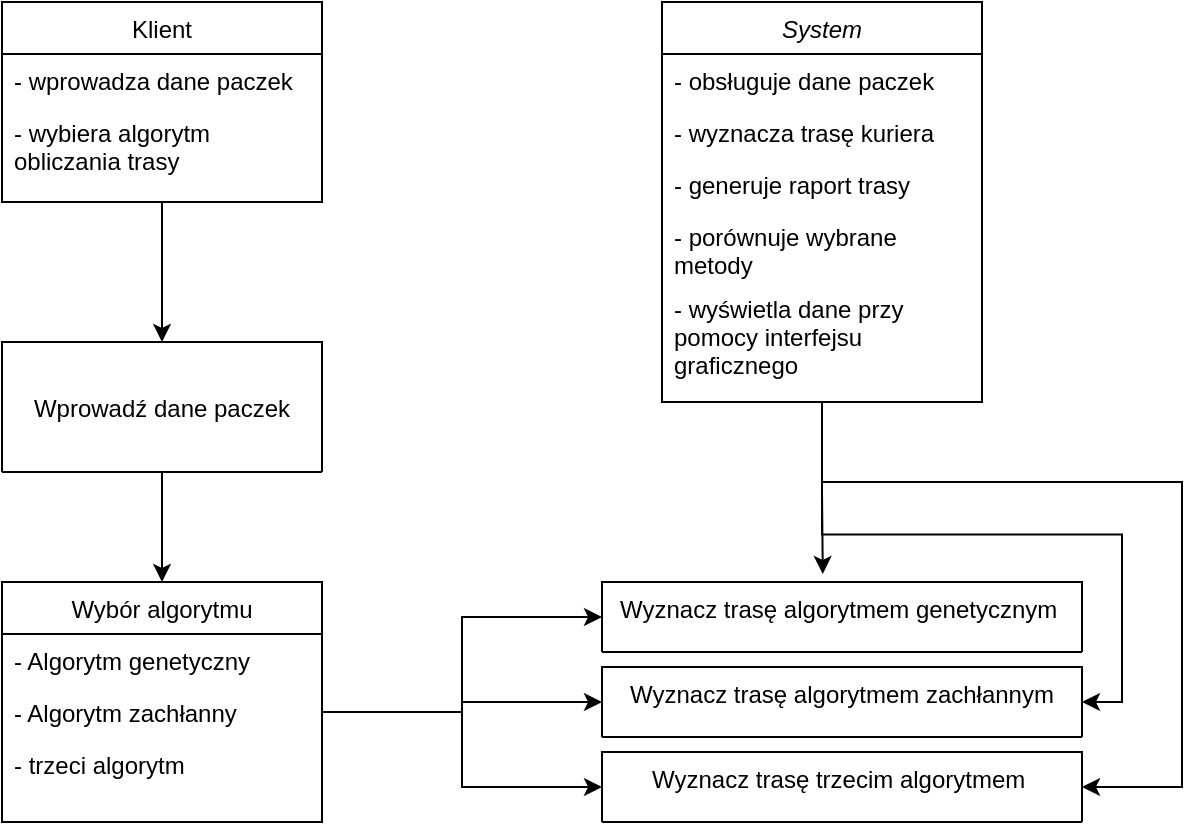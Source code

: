 <mxfile version="24.9.0">
  <diagram name="Strona-1" id="LrK59yYDEcEBMB1EOHmH">
    <mxGraphModel dx="925" dy="535" grid="1" gridSize="10" guides="1" tooltips="1" connect="1" arrows="1" fold="1" page="1" pageScale="1" pageWidth="827" pageHeight="1169" math="0" shadow="0">
      <root>
        <mxCell id="0" />
        <mxCell id="1" parent="0" />
        <mxCell id="McWyT5HcXcCgDKssqy_F-67" style="edgeStyle=orthogonalEdgeStyle;rounded=0;orthogonalLoop=1;jettySize=auto;html=1;entryX=1;entryY=0.5;entryDx=0;entryDy=0;" edge="1" parent="1" source="McWyT5HcXcCgDKssqy_F-13" target="McWyT5HcXcCgDKssqy_F-61">
          <mxGeometry relative="1" as="geometry" />
        </mxCell>
        <mxCell id="McWyT5HcXcCgDKssqy_F-68" style="edgeStyle=orthogonalEdgeStyle;rounded=0;orthogonalLoop=1;jettySize=auto;html=1;entryX=1;entryY=0.5;entryDx=0;entryDy=0;" edge="1" parent="1" source="McWyT5HcXcCgDKssqy_F-13" target="McWyT5HcXcCgDKssqy_F-62">
          <mxGeometry relative="1" as="geometry">
            <Array as="points">
              <mxPoint x="560" y="450" />
              <mxPoint x="740" y="450" />
              <mxPoint x="740" y="603" />
            </Array>
          </mxGeometry>
        </mxCell>
        <mxCell id="McWyT5HcXcCgDKssqy_F-13" value="System" style="swimlane;fontStyle=2;align=center;verticalAlign=top;childLayout=stackLayout;horizontal=1;startSize=26;horizontalStack=0;resizeParent=1;resizeLast=0;collapsible=1;marginBottom=0;rounded=0;shadow=0;strokeWidth=1;" vertex="1" parent="1">
          <mxGeometry x="480" y="210" width="160" height="200" as="geometry">
            <mxRectangle x="220" y="120" width="160" height="26" as="alternateBounds" />
          </mxGeometry>
        </mxCell>
        <mxCell id="McWyT5HcXcCgDKssqy_F-14" value="- obsługuje dane paczek" style="text;align=left;verticalAlign=top;spacingLeft=4;spacingRight=4;overflow=hidden;rotatable=0;points=[[0,0.5],[1,0.5]];portConstraint=eastwest;" vertex="1" parent="McWyT5HcXcCgDKssqy_F-13">
          <mxGeometry y="26" width="160" height="26" as="geometry" />
        </mxCell>
        <mxCell id="McWyT5HcXcCgDKssqy_F-15" value="- wyznacza trasę kuriera" style="text;align=left;verticalAlign=top;spacingLeft=4;spacingRight=4;overflow=hidden;rotatable=0;points=[[0,0.5],[1,0.5]];portConstraint=eastwest;rounded=0;shadow=0;html=0;" vertex="1" parent="McWyT5HcXcCgDKssqy_F-13">
          <mxGeometry y="52" width="160" height="26" as="geometry" />
        </mxCell>
        <mxCell id="McWyT5HcXcCgDKssqy_F-16" value="- generuje raport trasy" style="text;align=left;verticalAlign=top;spacingLeft=4;spacingRight=4;overflow=hidden;rotatable=0;points=[[0,0.5],[1,0.5]];portConstraint=eastwest;rounded=0;shadow=0;html=0;" vertex="1" parent="McWyT5HcXcCgDKssqy_F-13">
          <mxGeometry y="78" width="160" height="26" as="geometry" />
        </mxCell>
        <mxCell id="McWyT5HcXcCgDKssqy_F-17" value="- porównuje wybrane &#xa;metody" style="text;align=left;verticalAlign=top;spacingLeft=4;spacingRight=4;overflow=hidden;rotatable=0;points=[[0,0.5],[1,0.5]];portConstraint=eastwest;rounded=0;shadow=0;html=0;" vertex="1" parent="McWyT5HcXcCgDKssqy_F-13">
          <mxGeometry y="104" width="160" height="36" as="geometry" />
        </mxCell>
        <mxCell id="McWyT5HcXcCgDKssqy_F-18" value="- wyświetla dane przy &#xa;pomocy interfejsu&#xa;graficznego" style="text;align=left;verticalAlign=top;spacingLeft=4;spacingRight=4;overflow=hidden;rotatable=0;points=[[0,0.5],[1,0.5]];portConstraint=eastwest;rounded=0;shadow=0;html=0;" vertex="1" parent="McWyT5HcXcCgDKssqy_F-13">
          <mxGeometry y="140" width="160" height="60" as="geometry" />
        </mxCell>
        <mxCell id="McWyT5HcXcCgDKssqy_F-25" value="Wybór algorytmu" style="swimlane;fontStyle=0;align=center;verticalAlign=top;childLayout=stackLayout;horizontal=1;startSize=26;horizontalStack=0;resizeParent=1;resizeLast=0;collapsible=1;marginBottom=0;rounded=0;shadow=0;strokeWidth=1;" vertex="1" parent="1">
          <mxGeometry x="150" y="500" width="160" height="120" as="geometry">
            <mxRectangle x="130" y="380" width="160" height="26" as="alternateBounds" />
          </mxGeometry>
        </mxCell>
        <mxCell id="McWyT5HcXcCgDKssqy_F-26" value="- Algorytm genetyczny" style="text;align=left;verticalAlign=top;spacingLeft=4;spacingRight=4;overflow=hidden;rotatable=0;points=[[0,0.5],[1,0.5]];portConstraint=eastwest;" vertex="1" parent="McWyT5HcXcCgDKssqy_F-25">
          <mxGeometry y="26" width="160" height="26" as="geometry" />
        </mxCell>
        <mxCell id="McWyT5HcXcCgDKssqy_F-27" value="- Algorytm zachłanny" style="text;align=left;verticalAlign=top;spacingLeft=4;spacingRight=4;overflow=hidden;rotatable=0;points=[[0,0.5],[1,0.5]];portConstraint=eastwest;rounded=0;shadow=0;html=0;" vertex="1" parent="McWyT5HcXcCgDKssqy_F-25">
          <mxGeometry y="52" width="160" height="26" as="geometry" />
        </mxCell>
        <mxCell id="McWyT5HcXcCgDKssqy_F-28" value="- trzeci algorytm " style="text;align=left;verticalAlign=top;spacingLeft=4;spacingRight=4;overflow=hidden;rotatable=0;points=[[0,0.5],[1,0.5]];portConstraint=eastwest;fontStyle=0" vertex="1" parent="McWyT5HcXcCgDKssqy_F-25">
          <mxGeometry y="78" width="160" height="26" as="geometry" />
        </mxCell>
        <mxCell id="McWyT5HcXcCgDKssqy_F-59" style="edgeStyle=orthogonalEdgeStyle;rounded=0;orthogonalLoop=1;jettySize=auto;html=1;exitX=0.5;exitY=1;exitDx=0;exitDy=0;entryX=0.5;entryY=0;entryDx=0;entryDy=0;" edge="1" parent="1" source="McWyT5HcXcCgDKssqy_F-34" target="McWyT5HcXcCgDKssqy_F-25">
          <mxGeometry relative="1" as="geometry" />
        </mxCell>
        <mxCell id="McWyT5HcXcCgDKssqy_F-34" value="Wprowadź dane paczek" style="swimlane;fontStyle=0;align=center;verticalAlign=middle;childLayout=stackLayout;horizontal=1;startSize=65;horizontalStack=0;resizeParent=1;resizeLast=0;collapsible=1;marginBottom=0;rounded=0;shadow=0;strokeWidth=1;" vertex="1" parent="1">
          <mxGeometry x="150" y="380" width="160" height="65" as="geometry">
            <mxRectangle x="340" y="380" width="170" height="26" as="alternateBounds" />
          </mxGeometry>
        </mxCell>
        <mxCell id="McWyT5HcXcCgDKssqy_F-58" style="edgeStyle=orthogonalEdgeStyle;rounded=0;orthogonalLoop=1;jettySize=auto;html=1;entryX=0.5;entryY=0;entryDx=0;entryDy=0;" edge="1" parent="1" source="McWyT5HcXcCgDKssqy_F-46" target="McWyT5HcXcCgDKssqy_F-34">
          <mxGeometry relative="1" as="geometry" />
        </mxCell>
        <mxCell id="McWyT5HcXcCgDKssqy_F-46" value="Klient" style="swimlane;fontStyle=0;align=center;verticalAlign=top;childLayout=stackLayout;horizontal=1;startSize=26;horizontalStack=0;resizeParent=1;resizeLast=0;collapsible=1;marginBottom=0;rounded=0;shadow=0;strokeWidth=1;" vertex="1" parent="1">
          <mxGeometry x="150" y="210" width="160" height="100" as="geometry">
            <mxRectangle x="550" y="140" width="160" height="26" as="alternateBounds" />
          </mxGeometry>
        </mxCell>
        <mxCell id="McWyT5HcXcCgDKssqy_F-47" value="- wprowadza dane paczek" style="text;align=left;verticalAlign=top;spacingLeft=4;spacingRight=4;overflow=hidden;rotatable=0;points=[[0,0.5],[1,0.5]];portConstraint=eastwest;" vertex="1" parent="McWyT5HcXcCgDKssqy_F-46">
          <mxGeometry y="26" width="160" height="26" as="geometry" />
        </mxCell>
        <mxCell id="McWyT5HcXcCgDKssqy_F-48" value="- wybiera algorytm &#xa;obliczania trasy" style="text;align=left;verticalAlign=top;spacingLeft=4;spacingRight=4;overflow=hidden;rotatable=0;points=[[0,0.5],[1,0.5]];portConstraint=eastwest;rounded=0;shadow=0;html=0;" vertex="1" parent="McWyT5HcXcCgDKssqy_F-46">
          <mxGeometry y="52" width="160" height="48" as="geometry" />
        </mxCell>
        <mxCell id="McWyT5HcXcCgDKssqy_F-53" value="Wyznacz trasę algorytmem genetycznym " style="swimlane;fontStyle=0;align=center;verticalAlign=top;childLayout=stackLayout;horizontal=1;startSize=185;horizontalStack=0;resizeParent=1;resizeLast=0;collapsible=1;marginBottom=0;rounded=0;shadow=0;strokeWidth=1;" vertex="1" parent="1">
          <mxGeometry x="450" y="500" width="240" height="35" as="geometry">
            <mxRectangle x="130" y="380" width="160" height="26" as="alternateBounds" />
          </mxGeometry>
        </mxCell>
        <mxCell id="McWyT5HcXcCgDKssqy_F-61" value="Wyznacz trasę algorytmem zachłannym" style="swimlane;fontStyle=0;align=center;verticalAlign=top;childLayout=stackLayout;horizontal=1;startSize=185;horizontalStack=0;resizeParent=1;resizeLast=0;collapsible=1;marginBottom=0;rounded=0;shadow=0;strokeWidth=1;" vertex="1" parent="1">
          <mxGeometry x="450" y="542.5" width="240" height="35" as="geometry">
            <mxRectangle x="130" y="380" width="160" height="26" as="alternateBounds" />
          </mxGeometry>
        </mxCell>
        <mxCell id="McWyT5HcXcCgDKssqy_F-62" value="Wyznacz trasę trzecim algorytmem " style="swimlane;fontStyle=0;align=center;verticalAlign=top;childLayout=stackLayout;horizontal=1;startSize=185;horizontalStack=0;resizeParent=1;resizeLast=0;collapsible=1;marginBottom=0;rounded=0;shadow=0;strokeWidth=1;" vertex="1" parent="1">
          <mxGeometry x="450" y="585" width="240" height="35" as="geometry">
            <mxRectangle x="130" y="380" width="160" height="26" as="alternateBounds" />
          </mxGeometry>
        </mxCell>
        <mxCell id="McWyT5HcXcCgDKssqy_F-63" style="edgeStyle=orthogonalEdgeStyle;rounded=0;orthogonalLoop=1;jettySize=auto;html=1;exitX=1;exitY=0.5;exitDx=0;exitDy=0;entryX=0;entryY=0.5;entryDx=0;entryDy=0;" edge="1" parent="1" source="McWyT5HcXcCgDKssqy_F-27" target="McWyT5HcXcCgDKssqy_F-53">
          <mxGeometry relative="1" as="geometry" />
        </mxCell>
        <mxCell id="McWyT5HcXcCgDKssqy_F-64" style="edgeStyle=orthogonalEdgeStyle;rounded=0;orthogonalLoop=1;jettySize=auto;html=1;exitX=1;exitY=0.5;exitDx=0;exitDy=0;entryX=0;entryY=0.5;entryDx=0;entryDy=0;" edge="1" parent="1" source="McWyT5HcXcCgDKssqy_F-27" target="McWyT5HcXcCgDKssqy_F-61">
          <mxGeometry relative="1" as="geometry" />
        </mxCell>
        <mxCell id="McWyT5HcXcCgDKssqy_F-65" style="edgeStyle=orthogonalEdgeStyle;rounded=0;orthogonalLoop=1;jettySize=auto;html=1;exitX=1;exitY=0.5;exitDx=0;exitDy=0;entryX=0;entryY=0.5;entryDx=0;entryDy=0;" edge="1" parent="1" source="McWyT5HcXcCgDKssqy_F-27" target="McWyT5HcXcCgDKssqy_F-62">
          <mxGeometry relative="1" as="geometry" />
        </mxCell>
        <mxCell id="McWyT5HcXcCgDKssqy_F-66" style="edgeStyle=orthogonalEdgeStyle;rounded=0;orthogonalLoop=1;jettySize=auto;html=1;entryX=0.46;entryY=-0.115;entryDx=0;entryDy=0;entryPerimeter=0;" edge="1" parent="1" source="McWyT5HcXcCgDKssqy_F-13" target="McWyT5HcXcCgDKssqy_F-53">
          <mxGeometry relative="1" as="geometry" />
        </mxCell>
      </root>
    </mxGraphModel>
  </diagram>
</mxfile>
